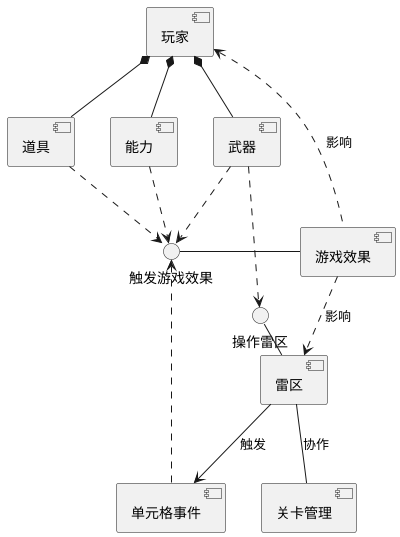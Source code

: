 @startuml
'https://plantuml.com/component-diagram

component effect as "游戏效果"
() trigger_effect as "触发游戏效果"
trigger_effect - effect

component p1 as "玩家"
component ability as "能力"
component weapon as "武器"
component item as "道具"

p1 *-- ability
p1 *-- weapon
p1 *-- item

p1 <.. effect : 影响


component grid as "雷区"
() manipulate_grid as "操作雷区"
manipulate_grid - grid

component cell_event as "单元格事件"
grid --> cell_event : 触发

component judge as "关卡管理"
grid -- judge : 协作

effect ..> grid : 影响
weapon ..> manipulate_grid
    

item ..> trigger_effect
weapon ..> trigger_effect
ability ..> trigger_effect
cell_event ..> trigger_effect

@enduml